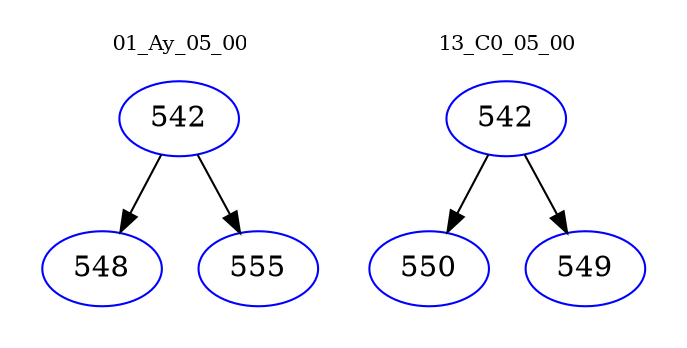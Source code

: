 digraph{
subgraph cluster_0 {
color = white
label = "01_Ay_05_00";
fontsize=10;
T0_542 [label="542", color="blue"]
T0_542 -> T0_548 [color="black"]
T0_548 [label="548", color="blue"]
T0_542 -> T0_555 [color="black"]
T0_555 [label="555", color="blue"]
}
subgraph cluster_1 {
color = white
label = "13_C0_05_00";
fontsize=10;
T1_542 [label="542", color="blue"]
T1_542 -> T1_550 [color="black"]
T1_550 [label="550", color="blue"]
T1_542 -> T1_549 [color="black"]
T1_549 [label="549", color="blue"]
}
}
